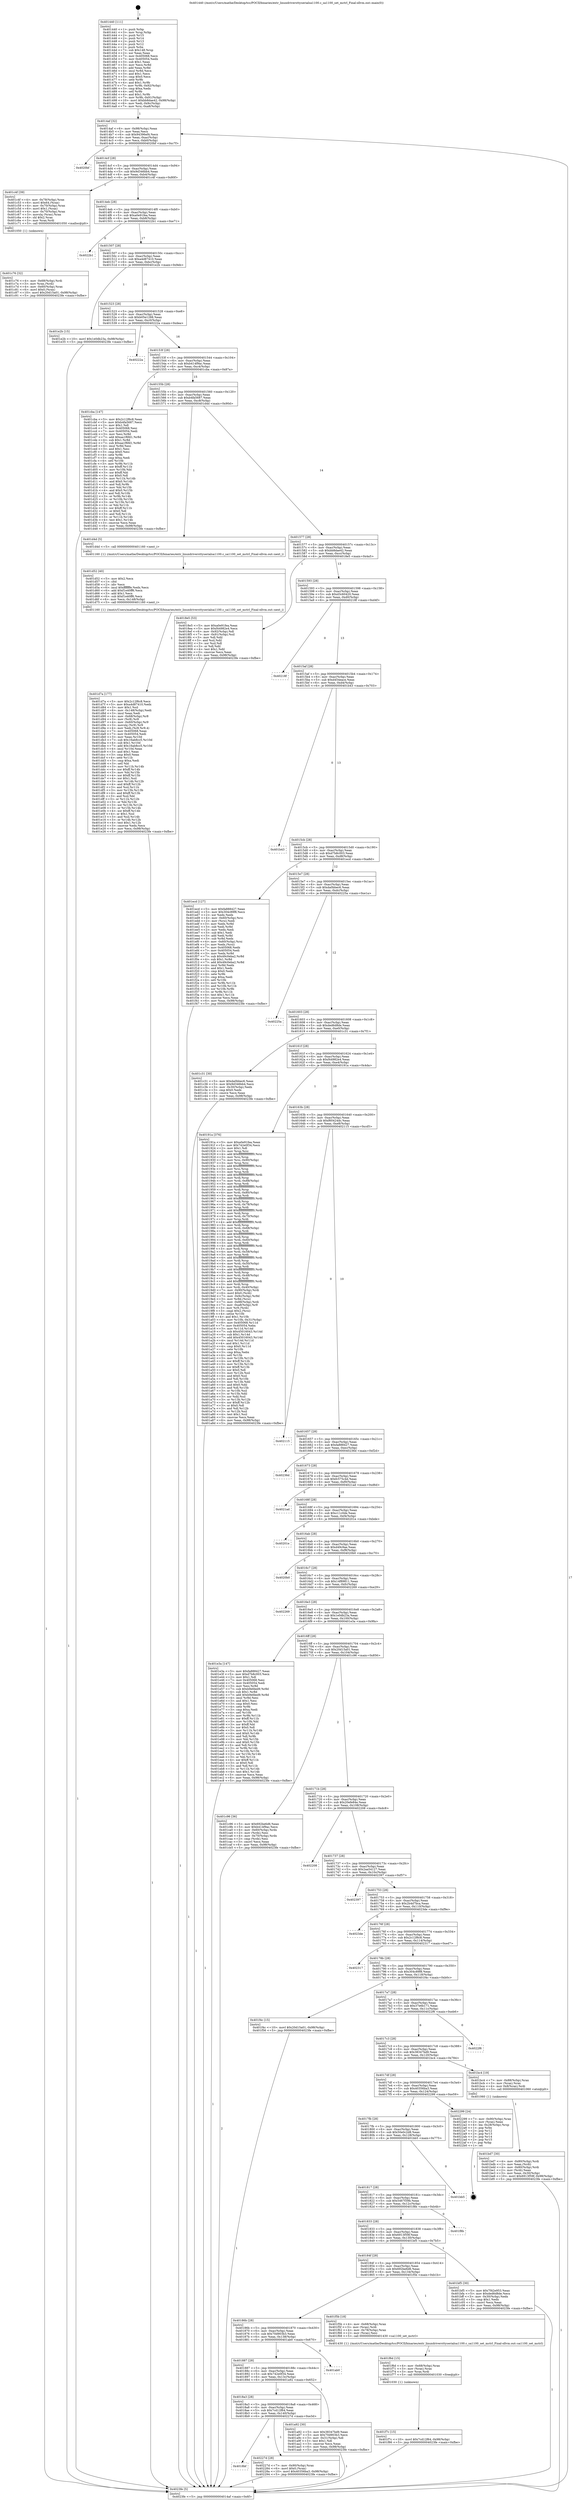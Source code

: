 digraph "0x401440" {
  label = "0x401440 (/mnt/c/Users/mathe/Desktop/tcc/POCII/binaries/extr_linuxdriversttyserialsa1100.c_sa1100_set_mctrl_Final-ollvm.out::main(0))"
  labelloc = "t"
  node[shape=record]

  Entry [label="",width=0.3,height=0.3,shape=circle,fillcolor=black,style=filled]
  "0x4014af" [label="{
     0x4014af [32]\l
     | [instrs]\l
     &nbsp;&nbsp;0x4014af \<+6\>: mov -0x98(%rbp),%eax\l
     &nbsp;&nbsp;0x4014b5 \<+2\>: mov %eax,%ecx\l
     &nbsp;&nbsp;0x4014b7 \<+6\>: sub $0x94396ef4,%ecx\l
     &nbsp;&nbsp;0x4014bd \<+6\>: mov %eax,-0xac(%rbp)\l
     &nbsp;&nbsp;0x4014c3 \<+6\>: mov %ecx,-0xb0(%rbp)\l
     &nbsp;&nbsp;0x4014c9 \<+6\>: je 00000000004020bf \<main+0xc7f\>\l
  }"]
  "0x4020bf" [label="{
     0x4020bf\l
  }", style=dashed]
  "0x4014cf" [label="{
     0x4014cf [28]\l
     | [instrs]\l
     &nbsp;&nbsp;0x4014cf \<+5\>: jmp 00000000004014d4 \<main+0x94\>\l
     &nbsp;&nbsp;0x4014d4 \<+6\>: mov -0xac(%rbp),%eax\l
     &nbsp;&nbsp;0x4014da \<+5\>: sub $0x9d346bb4,%eax\l
     &nbsp;&nbsp;0x4014df \<+6\>: mov %eax,-0xb4(%rbp)\l
     &nbsp;&nbsp;0x4014e5 \<+6\>: je 0000000000401c4f \<main+0x80f\>\l
  }"]
  Exit [label="",width=0.3,height=0.3,shape=circle,fillcolor=black,style=filled,peripheries=2]
  "0x401c4f" [label="{
     0x401c4f [39]\l
     | [instrs]\l
     &nbsp;&nbsp;0x401c4f \<+4\>: mov -0x78(%rbp),%rax\l
     &nbsp;&nbsp;0x401c53 \<+6\>: movl $0x64,(%rax)\l
     &nbsp;&nbsp;0x401c59 \<+4\>: mov -0x70(%rbp),%rax\l
     &nbsp;&nbsp;0x401c5d \<+6\>: movl $0x1,(%rax)\l
     &nbsp;&nbsp;0x401c63 \<+4\>: mov -0x70(%rbp),%rax\l
     &nbsp;&nbsp;0x401c67 \<+3\>: movslq (%rax),%rax\l
     &nbsp;&nbsp;0x401c6a \<+4\>: shl $0x2,%rax\l
     &nbsp;&nbsp;0x401c6e \<+3\>: mov %rax,%rdi\l
     &nbsp;&nbsp;0x401c71 \<+5\>: call 0000000000401050 \<malloc@plt\>\l
     | [calls]\l
     &nbsp;&nbsp;0x401050 \{1\} (unknown)\l
  }"]
  "0x4014eb" [label="{
     0x4014eb [28]\l
     | [instrs]\l
     &nbsp;&nbsp;0x4014eb \<+5\>: jmp 00000000004014f0 \<main+0xb0\>\l
     &nbsp;&nbsp;0x4014f0 \<+6\>: mov -0xac(%rbp),%eax\l
     &nbsp;&nbsp;0x4014f6 \<+5\>: sub $0xa0e91fea,%eax\l
     &nbsp;&nbsp;0x4014fb \<+6\>: mov %eax,-0xb8(%rbp)\l
     &nbsp;&nbsp;0x401501 \<+6\>: je 00000000004022b1 \<main+0xe71\>\l
  }"]
  "0x4018bf" [label="{
     0x4018bf\l
  }", style=dashed]
  "0x4022b1" [label="{
     0x4022b1\l
  }", style=dashed]
  "0x401507" [label="{
     0x401507 [28]\l
     | [instrs]\l
     &nbsp;&nbsp;0x401507 \<+5\>: jmp 000000000040150c \<main+0xcc\>\l
     &nbsp;&nbsp;0x40150c \<+6\>: mov -0xac(%rbp),%eax\l
     &nbsp;&nbsp;0x401512 \<+5\>: sub $0xa4d87410,%eax\l
     &nbsp;&nbsp;0x401517 \<+6\>: mov %eax,-0xbc(%rbp)\l
     &nbsp;&nbsp;0x40151d \<+6\>: je 0000000000401e2b \<main+0x9eb\>\l
  }"]
  "0x40227d" [label="{
     0x40227d [28]\l
     | [instrs]\l
     &nbsp;&nbsp;0x40227d \<+7\>: mov -0x90(%rbp),%rax\l
     &nbsp;&nbsp;0x402284 \<+6\>: movl $0x0,(%rax)\l
     &nbsp;&nbsp;0x40228a \<+10\>: movl $0x40356ba3,-0x98(%rbp)\l
     &nbsp;&nbsp;0x402294 \<+5\>: jmp 00000000004023fe \<main+0xfbe\>\l
  }"]
  "0x401e2b" [label="{
     0x401e2b [15]\l
     | [instrs]\l
     &nbsp;&nbsp;0x401e2b \<+10\>: movl $0x1e0db23a,-0x98(%rbp)\l
     &nbsp;&nbsp;0x401e35 \<+5\>: jmp 00000000004023fe \<main+0xfbe\>\l
  }"]
  "0x401523" [label="{
     0x401523 [28]\l
     | [instrs]\l
     &nbsp;&nbsp;0x401523 \<+5\>: jmp 0000000000401528 \<main+0xe8\>\l
     &nbsp;&nbsp;0x401528 \<+6\>: mov -0xac(%rbp),%eax\l
     &nbsp;&nbsp;0x40152e \<+5\>: sub $0xb05e1288,%eax\l
     &nbsp;&nbsp;0x401533 \<+6\>: mov %eax,-0xc0(%rbp)\l
     &nbsp;&nbsp;0x401539 \<+6\>: je 000000000040222a \<main+0xdea\>\l
  }"]
  "0x401f7c" [label="{
     0x401f7c [15]\l
     | [instrs]\l
     &nbsp;&nbsp;0x401f7c \<+10\>: movl $0x7cd12f64,-0x98(%rbp)\l
     &nbsp;&nbsp;0x401f86 \<+5\>: jmp 00000000004023fe \<main+0xfbe\>\l
  }"]
  "0x40222a" [label="{
     0x40222a\l
  }", style=dashed]
  "0x40153f" [label="{
     0x40153f [28]\l
     | [instrs]\l
     &nbsp;&nbsp;0x40153f \<+5\>: jmp 0000000000401544 \<main+0x104\>\l
     &nbsp;&nbsp;0x401544 \<+6\>: mov -0xac(%rbp),%eax\l
     &nbsp;&nbsp;0x40154a \<+5\>: sub $0xb414f9ac,%eax\l
     &nbsp;&nbsp;0x40154f \<+6\>: mov %eax,-0xc4(%rbp)\l
     &nbsp;&nbsp;0x401555 \<+6\>: je 0000000000401cba \<main+0x87a\>\l
  }"]
  "0x401f6d" [label="{
     0x401f6d [15]\l
     | [instrs]\l
     &nbsp;&nbsp;0x401f6d \<+4\>: mov -0x68(%rbp),%rax\l
     &nbsp;&nbsp;0x401f71 \<+3\>: mov (%rax),%rax\l
     &nbsp;&nbsp;0x401f74 \<+3\>: mov %rax,%rdi\l
     &nbsp;&nbsp;0x401f77 \<+5\>: call 0000000000401030 \<free@plt\>\l
     | [calls]\l
     &nbsp;&nbsp;0x401030 \{1\} (unknown)\l
  }"]
  "0x401cba" [label="{
     0x401cba [147]\l
     | [instrs]\l
     &nbsp;&nbsp;0x401cba \<+5\>: mov $0x2c12f6c8,%eax\l
     &nbsp;&nbsp;0x401cbf \<+5\>: mov $0xb4fa5687,%ecx\l
     &nbsp;&nbsp;0x401cc4 \<+2\>: mov $0x1,%dl\l
     &nbsp;&nbsp;0x401cc6 \<+7\>: mov 0x405068,%esi\l
     &nbsp;&nbsp;0x401ccd \<+7\>: mov 0x405054,%edi\l
     &nbsp;&nbsp;0x401cd4 \<+3\>: mov %esi,%r8d\l
     &nbsp;&nbsp;0x401cd7 \<+7\>: add $0xaa1f6fd1,%r8d\l
     &nbsp;&nbsp;0x401cde \<+4\>: sub $0x1,%r8d\l
     &nbsp;&nbsp;0x401ce2 \<+7\>: sub $0xaa1f6fd1,%r8d\l
     &nbsp;&nbsp;0x401ce9 \<+4\>: imul %r8d,%esi\l
     &nbsp;&nbsp;0x401ced \<+3\>: and $0x1,%esi\l
     &nbsp;&nbsp;0x401cf0 \<+3\>: cmp $0x0,%esi\l
     &nbsp;&nbsp;0x401cf3 \<+4\>: sete %r9b\l
     &nbsp;&nbsp;0x401cf7 \<+3\>: cmp $0xa,%edi\l
     &nbsp;&nbsp;0x401cfa \<+4\>: setl %r10b\l
     &nbsp;&nbsp;0x401cfe \<+3\>: mov %r9b,%r11b\l
     &nbsp;&nbsp;0x401d01 \<+4\>: xor $0xff,%r11b\l
     &nbsp;&nbsp;0x401d05 \<+3\>: mov %r10b,%bl\l
     &nbsp;&nbsp;0x401d08 \<+3\>: xor $0xff,%bl\l
     &nbsp;&nbsp;0x401d0b \<+3\>: xor $0x0,%dl\l
     &nbsp;&nbsp;0x401d0e \<+3\>: mov %r11b,%r14b\l
     &nbsp;&nbsp;0x401d11 \<+4\>: and $0x0,%r14b\l
     &nbsp;&nbsp;0x401d15 \<+3\>: and %dl,%r9b\l
     &nbsp;&nbsp;0x401d18 \<+3\>: mov %bl,%r15b\l
     &nbsp;&nbsp;0x401d1b \<+4\>: and $0x0,%r15b\l
     &nbsp;&nbsp;0x401d1f \<+3\>: and %dl,%r10b\l
     &nbsp;&nbsp;0x401d22 \<+3\>: or %r9b,%r14b\l
     &nbsp;&nbsp;0x401d25 \<+3\>: or %r10b,%r15b\l
     &nbsp;&nbsp;0x401d28 \<+3\>: xor %r15b,%r14b\l
     &nbsp;&nbsp;0x401d2b \<+3\>: or %bl,%r11b\l
     &nbsp;&nbsp;0x401d2e \<+4\>: xor $0xff,%r11b\l
     &nbsp;&nbsp;0x401d32 \<+3\>: or $0x0,%dl\l
     &nbsp;&nbsp;0x401d35 \<+3\>: and %dl,%r11b\l
     &nbsp;&nbsp;0x401d38 \<+3\>: or %r11b,%r14b\l
     &nbsp;&nbsp;0x401d3b \<+4\>: test $0x1,%r14b\l
     &nbsp;&nbsp;0x401d3f \<+3\>: cmovne %ecx,%eax\l
     &nbsp;&nbsp;0x401d42 \<+6\>: mov %eax,-0x98(%rbp)\l
     &nbsp;&nbsp;0x401d48 \<+5\>: jmp 00000000004023fe \<main+0xfbe\>\l
  }"]
  "0x40155b" [label="{
     0x40155b [28]\l
     | [instrs]\l
     &nbsp;&nbsp;0x40155b \<+5\>: jmp 0000000000401560 \<main+0x120\>\l
     &nbsp;&nbsp;0x401560 \<+6\>: mov -0xac(%rbp),%eax\l
     &nbsp;&nbsp;0x401566 \<+5\>: sub $0xb4fa5687,%eax\l
     &nbsp;&nbsp;0x40156b \<+6\>: mov %eax,-0xc8(%rbp)\l
     &nbsp;&nbsp;0x401571 \<+6\>: je 0000000000401d4d \<main+0x90d\>\l
  }"]
  "0x401d7a" [label="{
     0x401d7a [177]\l
     | [instrs]\l
     &nbsp;&nbsp;0x401d7a \<+5\>: mov $0x2c12f6c8,%ecx\l
     &nbsp;&nbsp;0x401d7f \<+5\>: mov $0xa4d87410,%edx\l
     &nbsp;&nbsp;0x401d84 \<+3\>: mov $0x1,%sil\l
     &nbsp;&nbsp;0x401d87 \<+6\>: mov -0x148(%rbp),%edi\l
     &nbsp;&nbsp;0x401d8d \<+3\>: imul %eax,%edi\l
     &nbsp;&nbsp;0x401d90 \<+4\>: mov -0x68(%rbp),%r8\l
     &nbsp;&nbsp;0x401d94 \<+3\>: mov (%r8),%r8\l
     &nbsp;&nbsp;0x401d97 \<+4\>: mov -0x60(%rbp),%r9\l
     &nbsp;&nbsp;0x401d9b \<+3\>: movslq (%r9),%r9\l
     &nbsp;&nbsp;0x401d9e \<+4\>: mov %edi,(%r8,%r9,4)\l
     &nbsp;&nbsp;0x401da2 \<+7\>: mov 0x405068,%eax\l
     &nbsp;&nbsp;0x401da9 \<+7\>: mov 0x405054,%edi\l
     &nbsp;&nbsp;0x401db0 \<+3\>: mov %eax,%r10d\l
     &nbsp;&nbsp;0x401db3 \<+7\>: sub $0x16ab8cc5,%r10d\l
     &nbsp;&nbsp;0x401dba \<+4\>: sub $0x1,%r10d\l
     &nbsp;&nbsp;0x401dbe \<+7\>: add $0x16ab8cc5,%r10d\l
     &nbsp;&nbsp;0x401dc5 \<+4\>: imul %r10d,%eax\l
     &nbsp;&nbsp;0x401dc9 \<+3\>: and $0x1,%eax\l
     &nbsp;&nbsp;0x401dcc \<+3\>: cmp $0x0,%eax\l
     &nbsp;&nbsp;0x401dcf \<+4\>: sete %r11b\l
     &nbsp;&nbsp;0x401dd3 \<+3\>: cmp $0xa,%edi\l
     &nbsp;&nbsp;0x401dd6 \<+3\>: setl %bl\l
     &nbsp;&nbsp;0x401dd9 \<+3\>: mov %r11b,%r14b\l
     &nbsp;&nbsp;0x401ddc \<+4\>: xor $0xff,%r14b\l
     &nbsp;&nbsp;0x401de0 \<+3\>: mov %bl,%r15b\l
     &nbsp;&nbsp;0x401de3 \<+4\>: xor $0xff,%r15b\l
     &nbsp;&nbsp;0x401de7 \<+4\>: xor $0x1,%sil\l
     &nbsp;&nbsp;0x401deb \<+3\>: mov %r14b,%r12b\l
     &nbsp;&nbsp;0x401dee \<+4\>: and $0xff,%r12b\l
     &nbsp;&nbsp;0x401df2 \<+3\>: and %sil,%r11b\l
     &nbsp;&nbsp;0x401df5 \<+3\>: mov %r15b,%r13b\l
     &nbsp;&nbsp;0x401df8 \<+4\>: and $0xff,%r13b\l
     &nbsp;&nbsp;0x401dfc \<+3\>: and %sil,%bl\l
     &nbsp;&nbsp;0x401dff \<+3\>: or %r11b,%r12b\l
     &nbsp;&nbsp;0x401e02 \<+3\>: or %bl,%r13b\l
     &nbsp;&nbsp;0x401e05 \<+3\>: xor %r13b,%r12b\l
     &nbsp;&nbsp;0x401e08 \<+3\>: or %r15b,%r14b\l
     &nbsp;&nbsp;0x401e0b \<+4\>: xor $0xff,%r14b\l
     &nbsp;&nbsp;0x401e0f \<+4\>: or $0x1,%sil\l
     &nbsp;&nbsp;0x401e13 \<+3\>: and %sil,%r14b\l
     &nbsp;&nbsp;0x401e16 \<+3\>: or %r14b,%r12b\l
     &nbsp;&nbsp;0x401e19 \<+4\>: test $0x1,%r12b\l
     &nbsp;&nbsp;0x401e1d \<+3\>: cmovne %edx,%ecx\l
     &nbsp;&nbsp;0x401e20 \<+6\>: mov %ecx,-0x98(%rbp)\l
     &nbsp;&nbsp;0x401e26 \<+5\>: jmp 00000000004023fe \<main+0xfbe\>\l
  }"]
  "0x401d4d" [label="{
     0x401d4d [5]\l
     | [instrs]\l
     &nbsp;&nbsp;0x401d4d \<+5\>: call 0000000000401160 \<next_i\>\l
     | [calls]\l
     &nbsp;&nbsp;0x401160 \{1\} (/mnt/c/Users/mathe/Desktop/tcc/POCII/binaries/extr_linuxdriversttyserialsa1100.c_sa1100_set_mctrl_Final-ollvm.out::next_i)\l
  }"]
  "0x401577" [label="{
     0x401577 [28]\l
     | [instrs]\l
     &nbsp;&nbsp;0x401577 \<+5\>: jmp 000000000040157c \<main+0x13c\>\l
     &nbsp;&nbsp;0x40157c \<+6\>: mov -0xac(%rbp),%eax\l
     &nbsp;&nbsp;0x401582 \<+5\>: sub $0xbb8dae42,%eax\l
     &nbsp;&nbsp;0x401587 \<+6\>: mov %eax,-0xcc(%rbp)\l
     &nbsp;&nbsp;0x40158d \<+6\>: je 00000000004018e5 \<main+0x4a5\>\l
  }"]
  "0x401d52" [label="{
     0x401d52 [40]\l
     | [instrs]\l
     &nbsp;&nbsp;0x401d52 \<+5\>: mov $0x2,%ecx\l
     &nbsp;&nbsp;0x401d57 \<+1\>: cltd\l
     &nbsp;&nbsp;0x401d58 \<+2\>: idiv %ecx\l
     &nbsp;&nbsp;0x401d5a \<+6\>: imul $0xfffffffe,%edx,%ecx\l
     &nbsp;&nbsp;0x401d60 \<+6\>: add $0xf1e40ff6,%ecx\l
     &nbsp;&nbsp;0x401d66 \<+3\>: add $0x1,%ecx\l
     &nbsp;&nbsp;0x401d69 \<+6\>: sub $0xf1e40ff6,%ecx\l
     &nbsp;&nbsp;0x401d6f \<+6\>: mov %ecx,-0x148(%rbp)\l
     &nbsp;&nbsp;0x401d75 \<+5\>: call 0000000000401160 \<next_i\>\l
     | [calls]\l
     &nbsp;&nbsp;0x401160 \{1\} (/mnt/c/Users/mathe/Desktop/tcc/POCII/binaries/extr_linuxdriversttyserialsa1100.c_sa1100_set_mctrl_Final-ollvm.out::next_i)\l
  }"]
  "0x4018e5" [label="{
     0x4018e5 [53]\l
     | [instrs]\l
     &nbsp;&nbsp;0x4018e5 \<+5\>: mov $0xa0e91fea,%eax\l
     &nbsp;&nbsp;0x4018ea \<+5\>: mov $0xf44982e4,%ecx\l
     &nbsp;&nbsp;0x4018ef \<+6\>: mov -0x92(%rbp),%dl\l
     &nbsp;&nbsp;0x4018f5 \<+7\>: mov -0x91(%rbp),%sil\l
     &nbsp;&nbsp;0x4018fc \<+3\>: mov %dl,%dil\l
     &nbsp;&nbsp;0x4018ff \<+3\>: and %sil,%dil\l
     &nbsp;&nbsp;0x401902 \<+3\>: xor %sil,%dl\l
     &nbsp;&nbsp;0x401905 \<+3\>: or %dl,%dil\l
     &nbsp;&nbsp;0x401908 \<+4\>: test $0x1,%dil\l
     &nbsp;&nbsp;0x40190c \<+3\>: cmovne %ecx,%eax\l
     &nbsp;&nbsp;0x40190f \<+6\>: mov %eax,-0x98(%rbp)\l
     &nbsp;&nbsp;0x401915 \<+5\>: jmp 00000000004023fe \<main+0xfbe\>\l
  }"]
  "0x401593" [label="{
     0x401593 [28]\l
     | [instrs]\l
     &nbsp;&nbsp;0x401593 \<+5\>: jmp 0000000000401598 \<main+0x158\>\l
     &nbsp;&nbsp;0x401598 \<+6\>: mov -0xac(%rbp),%eax\l
     &nbsp;&nbsp;0x40159e \<+5\>: sub $0xd3c60420,%eax\l
     &nbsp;&nbsp;0x4015a3 \<+6\>: mov %eax,-0xd0(%rbp)\l
     &nbsp;&nbsp;0x4015a9 \<+6\>: je 000000000040218f \<main+0xd4f\>\l
  }"]
  "0x4023fe" [label="{
     0x4023fe [5]\l
     | [instrs]\l
     &nbsp;&nbsp;0x4023fe \<+5\>: jmp 00000000004014af \<main+0x6f\>\l
  }"]
  "0x401440" [label="{
     0x401440 [111]\l
     | [instrs]\l
     &nbsp;&nbsp;0x401440 \<+1\>: push %rbp\l
     &nbsp;&nbsp;0x401441 \<+3\>: mov %rsp,%rbp\l
     &nbsp;&nbsp;0x401444 \<+2\>: push %r15\l
     &nbsp;&nbsp;0x401446 \<+2\>: push %r14\l
     &nbsp;&nbsp;0x401448 \<+2\>: push %r13\l
     &nbsp;&nbsp;0x40144a \<+2\>: push %r12\l
     &nbsp;&nbsp;0x40144c \<+1\>: push %rbx\l
     &nbsp;&nbsp;0x40144d \<+7\>: sub $0x148,%rsp\l
     &nbsp;&nbsp;0x401454 \<+2\>: xor %eax,%eax\l
     &nbsp;&nbsp;0x401456 \<+7\>: mov 0x405068,%ecx\l
     &nbsp;&nbsp;0x40145d \<+7\>: mov 0x405054,%edx\l
     &nbsp;&nbsp;0x401464 \<+3\>: sub $0x1,%eax\l
     &nbsp;&nbsp;0x401467 \<+3\>: mov %ecx,%r8d\l
     &nbsp;&nbsp;0x40146a \<+3\>: add %eax,%r8d\l
     &nbsp;&nbsp;0x40146d \<+4\>: imul %r8d,%ecx\l
     &nbsp;&nbsp;0x401471 \<+3\>: and $0x1,%ecx\l
     &nbsp;&nbsp;0x401474 \<+3\>: cmp $0x0,%ecx\l
     &nbsp;&nbsp;0x401477 \<+4\>: sete %r9b\l
     &nbsp;&nbsp;0x40147b \<+4\>: and $0x1,%r9b\l
     &nbsp;&nbsp;0x40147f \<+7\>: mov %r9b,-0x92(%rbp)\l
     &nbsp;&nbsp;0x401486 \<+3\>: cmp $0xa,%edx\l
     &nbsp;&nbsp;0x401489 \<+4\>: setl %r9b\l
     &nbsp;&nbsp;0x40148d \<+4\>: and $0x1,%r9b\l
     &nbsp;&nbsp;0x401491 \<+7\>: mov %r9b,-0x91(%rbp)\l
     &nbsp;&nbsp;0x401498 \<+10\>: movl $0xbb8dae42,-0x98(%rbp)\l
     &nbsp;&nbsp;0x4014a2 \<+6\>: mov %edi,-0x9c(%rbp)\l
     &nbsp;&nbsp;0x4014a8 \<+7\>: mov %rsi,-0xa8(%rbp)\l
  }"]
  "0x401c76" [label="{
     0x401c76 [32]\l
     | [instrs]\l
     &nbsp;&nbsp;0x401c76 \<+4\>: mov -0x68(%rbp),%rdi\l
     &nbsp;&nbsp;0x401c7a \<+3\>: mov %rax,(%rdi)\l
     &nbsp;&nbsp;0x401c7d \<+4\>: mov -0x60(%rbp),%rax\l
     &nbsp;&nbsp;0x401c81 \<+6\>: movl $0x0,(%rax)\l
     &nbsp;&nbsp;0x401c87 \<+10\>: movl $0x20d15a01,-0x98(%rbp)\l
     &nbsp;&nbsp;0x401c91 \<+5\>: jmp 00000000004023fe \<main+0xfbe\>\l
  }"]
  "0x40218f" [label="{
     0x40218f\l
  }", style=dashed]
  "0x4015af" [label="{
     0x4015af [28]\l
     | [instrs]\l
     &nbsp;&nbsp;0x4015af \<+5\>: jmp 00000000004015b4 \<main+0x174\>\l
     &nbsp;&nbsp;0x4015b4 \<+6\>: mov -0xac(%rbp),%eax\l
     &nbsp;&nbsp;0x4015ba \<+5\>: sub $0xd454eace,%eax\l
     &nbsp;&nbsp;0x4015bf \<+6\>: mov %eax,-0xd4(%rbp)\l
     &nbsp;&nbsp;0x4015c5 \<+6\>: je 0000000000401b43 \<main+0x703\>\l
  }"]
  "0x401bd7" [label="{
     0x401bd7 [30]\l
     | [instrs]\l
     &nbsp;&nbsp;0x401bd7 \<+4\>: mov -0x80(%rbp),%rdi\l
     &nbsp;&nbsp;0x401bdb \<+2\>: mov %eax,(%rdi)\l
     &nbsp;&nbsp;0x401bdd \<+4\>: mov -0x80(%rbp),%rdi\l
     &nbsp;&nbsp;0x401be1 \<+2\>: mov (%rdi),%eax\l
     &nbsp;&nbsp;0x401be3 \<+3\>: mov %eax,-0x30(%rbp)\l
     &nbsp;&nbsp;0x401be6 \<+10\>: movl $0x6913f59f,-0x98(%rbp)\l
     &nbsp;&nbsp;0x401bf0 \<+5\>: jmp 00000000004023fe \<main+0xfbe\>\l
  }"]
  "0x401b43" [label="{
     0x401b43\l
  }", style=dashed]
  "0x4015cb" [label="{
     0x4015cb [28]\l
     | [instrs]\l
     &nbsp;&nbsp;0x4015cb \<+5\>: jmp 00000000004015d0 \<main+0x190\>\l
     &nbsp;&nbsp;0x4015d0 \<+6\>: mov -0xac(%rbp),%eax\l
     &nbsp;&nbsp;0x4015d6 \<+5\>: sub $0xd7b8c003,%eax\l
     &nbsp;&nbsp;0x4015db \<+6\>: mov %eax,-0xd8(%rbp)\l
     &nbsp;&nbsp;0x4015e1 \<+6\>: je 0000000000401ecd \<main+0xa8d\>\l
  }"]
  "0x4018a3" [label="{
     0x4018a3 [28]\l
     | [instrs]\l
     &nbsp;&nbsp;0x4018a3 \<+5\>: jmp 00000000004018a8 \<main+0x468\>\l
     &nbsp;&nbsp;0x4018a8 \<+6\>: mov -0xac(%rbp),%eax\l
     &nbsp;&nbsp;0x4018ae \<+5\>: sub $0x7cd12f64,%eax\l
     &nbsp;&nbsp;0x4018b3 \<+6\>: mov %eax,-0x140(%rbp)\l
     &nbsp;&nbsp;0x4018b9 \<+6\>: je 000000000040227d \<main+0xe3d\>\l
  }"]
  "0x401ecd" [label="{
     0x401ecd [127]\l
     | [instrs]\l
     &nbsp;&nbsp;0x401ecd \<+5\>: mov $0xfa888427,%eax\l
     &nbsp;&nbsp;0x401ed2 \<+5\>: mov $0x304c89f8,%ecx\l
     &nbsp;&nbsp;0x401ed7 \<+2\>: xor %edx,%edx\l
     &nbsp;&nbsp;0x401ed9 \<+4\>: mov -0x60(%rbp),%rsi\l
     &nbsp;&nbsp;0x401edd \<+2\>: mov (%rsi),%edi\l
     &nbsp;&nbsp;0x401edf \<+3\>: mov %edx,%r8d\l
     &nbsp;&nbsp;0x401ee2 \<+3\>: sub %edi,%r8d\l
     &nbsp;&nbsp;0x401ee5 \<+2\>: mov %edx,%edi\l
     &nbsp;&nbsp;0x401ee7 \<+3\>: sub $0x1,%edi\l
     &nbsp;&nbsp;0x401eea \<+3\>: add %edi,%r8d\l
     &nbsp;&nbsp;0x401eed \<+3\>: sub %r8d,%edx\l
     &nbsp;&nbsp;0x401ef0 \<+4\>: mov -0x60(%rbp),%rsi\l
     &nbsp;&nbsp;0x401ef4 \<+2\>: mov %edx,(%rsi)\l
     &nbsp;&nbsp;0x401ef6 \<+7\>: mov 0x405068,%edx\l
     &nbsp;&nbsp;0x401efd \<+7\>: mov 0x405054,%edi\l
     &nbsp;&nbsp;0x401f04 \<+3\>: mov %edx,%r8d\l
     &nbsp;&nbsp;0x401f07 \<+7\>: sub $0x49c0eba2,%r8d\l
     &nbsp;&nbsp;0x401f0e \<+4\>: sub $0x1,%r8d\l
     &nbsp;&nbsp;0x401f12 \<+7\>: add $0x49c0eba2,%r8d\l
     &nbsp;&nbsp;0x401f19 \<+4\>: imul %r8d,%edx\l
     &nbsp;&nbsp;0x401f1d \<+3\>: and $0x1,%edx\l
     &nbsp;&nbsp;0x401f20 \<+3\>: cmp $0x0,%edx\l
     &nbsp;&nbsp;0x401f23 \<+4\>: sete %r9b\l
     &nbsp;&nbsp;0x401f27 \<+3\>: cmp $0xa,%edi\l
     &nbsp;&nbsp;0x401f2a \<+4\>: setl %r10b\l
     &nbsp;&nbsp;0x401f2e \<+3\>: mov %r9b,%r11b\l
     &nbsp;&nbsp;0x401f31 \<+3\>: and %r10b,%r11b\l
     &nbsp;&nbsp;0x401f34 \<+3\>: xor %r10b,%r9b\l
     &nbsp;&nbsp;0x401f37 \<+3\>: or %r9b,%r11b\l
     &nbsp;&nbsp;0x401f3a \<+4\>: test $0x1,%r11b\l
     &nbsp;&nbsp;0x401f3e \<+3\>: cmovne %ecx,%eax\l
     &nbsp;&nbsp;0x401f41 \<+6\>: mov %eax,-0x98(%rbp)\l
     &nbsp;&nbsp;0x401f47 \<+5\>: jmp 00000000004023fe \<main+0xfbe\>\l
  }"]
  "0x4015e7" [label="{
     0x4015e7 [28]\l
     | [instrs]\l
     &nbsp;&nbsp;0x4015e7 \<+5\>: jmp 00000000004015ec \<main+0x1ac\>\l
     &nbsp;&nbsp;0x4015ec \<+6\>: mov -0xac(%rbp),%eax\l
     &nbsp;&nbsp;0x4015f2 \<+5\>: sub $0xda0bbec6,%eax\l
     &nbsp;&nbsp;0x4015f7 \<+6\>: mov %eax,-0xdc(%rbp)\l
     &nbsp;&nbsp;0x4015fd \<+6\>: je 000000000040225a \<main+0xe1a\>\l
  }"]
  "0x401a92" [label="{
     0x401a92 [30]\l
     | [instrs]\l
     &nbsp;&nbsp;0x401a92 \<+5\>: mov $0x38347bd9,%eax\l
     &nbsp;&nbsp;0x401a97 \<+5\>: mov $0x70d903b3,%ecx\l
     &nbsp;&nbsp;0x401a9c \<+3\>: mov -0x31(%rbp),%dl\l
     &nbsp;&nbsp;0x401a9f \<+3\>: test $0x1,%dl\l
     &nbsp;&nbsp;0x401aa2 \<+3\>: cmovne %ecx,%eax\l
     &nbsp;&nbsp;0x401aa5 \<+6\>: mov %eax,-0x98(%rbp)\l
     &nbsp;&nbsp;0x401aab \<+5\>: jmp 00000000004023fe \<main+0xfbe\>\l
  }"]
  "0x40225a" [label="{
     0x40225a\l
  }", style=dashed]
  "0x401603" [label="{
     0x401603 [28]\l
     | [instrs]\l
     &nbsp;&nbsp;0x401603 \<+5\>: jmp 0000000000401608 \<main+0x1c8\>\l
     &nbsp;&nbsp;0x401608 \<+6\>: mov -0xac(%rbp),%eax\l
     &nbsp;&nbsp;0x40160e \<+5\>: sub $0xded6d8de,%eax\l
     &nbsp;&nbsp;0x401613 \<+6\>: mov %eax,-0xe0(%rbp)\l
     &nbsp;&nbsp;0x401619 \<+6\>: je 0000000000401c31 \<main+0x7f1\>\l
  }"]
  "0x401887" [label="{
     0x401887 [28]\l
     | [instrs]\l
     &nbsp;&nbsp;0x401887 \<+5\>: jmp 000000000040188c \<main+0x44c\>\l
     &nbsp;&nbsp;0x40188c \<+6\>: mov -0xac(%rbp),%eax\l
     &nbsp;&nbsp;0x401892 \<+5\>: sub $0x742e0f34,%eax\l
     &nbsp;&nbsp;0x401897 \<+6\>: mov %eax,-0x13c(%rbp)\l
     &nbsp;&nbsp;0x40189d \<+6\>: je 0000000000401a92 \<main+0x652\>\l
  }"]
  "0x401c31" [label="{
     0x401c31 [30]\l
     | [instrs]\l
     &nbsp;&nbsp;0x401c31 \<+5\>: mov $0xda0bbec6,%eax\l
     &nbsp;&nbsp;0x401c36 \<+5\>: mov $0x9d346bb4,%ecx\l
     &nbsp;&nbsp;0x401c3b \<+3\>: mov -0x30(%rbp),%edx\l
     &nbsp;&nbsp;0x401c3e \<+3\>: cmp $0x0,%edx\l
     &nbsp;&nbsp;0x401c41 \<+3\>: cmove %ecx,%eax\l
     &nbsp;&nbsp;0x401c44 \<+6\>: mov %eax,-0x98(%rbp)\l
     &nbsp;&nbsp;0x401c4a \<+5\>: jmp 00000000004023fe \<main+0xfbe\>\l
  }"]
  "0x40161f" [label="{
     0x40161f [28]\l
     | [instrs]\l
     &nbsp;&nbsp;0x40161f \<+5\>: jmp 0000000000401624 \<main+0x1e4\>\l
     &nbsp;&nbsp;0x401624 \<+6\>: mov -0xac(%rbp),%eax\l
     &nbsp;&nbsp;0x40162a \<+5\>: sub $0xf44982e4,%eax\l
     &nbsp;&nbsp;0x40162f \<+6\>: mov %eax,-0xe4(%rbp)\l
     &nbsp;&nbsp;0x401635 \<+6\>: je 000000000040191a \<main+0x4da\>\l
  }"]
  "0x401ab0" [label="{
     0x401ab0\l
  }", style=dashed]
  "0x40191a" [label="{
     0x40191a [376]\l
     | [instrs]\l
     &nbsp;&nbsp;0x40191a \<+5\>: mov $0xa0e91fea,%eax\l
     &nbsp;&nbsp;0x40191f \<+5\>: mov $0x742e0f34,%ecx\l
     &nbsp;&nbsp;0x401924 \<+2\>: mov $0x1,%dl\l
     &nbsp;&nbsp;0x401926 \<+3\>: mov %rsp,%rsi\l
     &nbsp;&nbsp;0x401929 \<+4\>: add $0xfffffffffffffff0,%rsi\l
     &nbsp;&nbsp;0x40192d \<+3\>: mov %rsi,%rsp\l
     &nbsp;&nbsp;0x401930 \<+7\>: mov %rsi,-0x90(%rbp)\l
     &nbsp;&nbsp;0x401937 \<+3\>: mov %rsp,%rsi\l
     &nbsp;&nbsp;0x40193a \<+4\>: add $0xfffffffffffffff0,%rsi\l
     &nbsp;&nbsp;0x40193e \<+3\>: mov %rsi,%rsp\l
     &nbsp;&nbsp;0x401941 \<+3\>: mov %rsp,%rdi\l
     &nbsp;&nbsp;0x401944 \<+4\>: add $0xfffffffffffffff0,%rdi\l
     &nbsp;&nbsp;0x401948 \<+3\>: mov %rdi,%rsp\l
     &nbsp;&nbsp;0x40194b \<+7\>: mov %rdi,-0x88(%rbp)\l
     &nbsp;&nbsp;0x401952 \<+3\>: mov %rsp,%rdi\l
     &nbsp;&nbsp;0x401955 \<+4\>: add $0xfffffffffffffff0,%rdi\l
     &nbsp;&nbsp;0x401959 \<+3\>: mov %rdi,%rsp\l
     &nbsp;&nbsp;0x40195c \<+4\>: mov %rdi,-0x80(%rbp)\l
     &nbsp;&nbsp;0x401960 \<+3\>: mov %rsp,%rdi\l
     &nbsp;&nbsp;0x401963 \<+4\>: add $0xfffffffffffffff0,%rdi\l
     &nbsp;&nbsp;0x401967 \<+3\>: mov %rdi,%rsp\l
     &nbsp;&nbsp;0x40196a \<+4\>: mov %rdi,-0x78(%rbp)\l
     &nbsp;&nbsp;0x40196e \<+3\>: mov %rsp,%rdi\l
     &nbsp;&nbsp;0x401971 \<+4\>: add $0xfffffffffffffff0,%rdi\l
     &nbsp;&nbsp;0x401975 \<+3\>: mov %rdi,%rsp\l
     &nbsp;&nbsp;0x401978 \<+4\>: mov %rdi,-0x70(%rbp)\l
     &nbsp;&nbsp;0x40197c \<+3\>: mov %rsp,%rdi\l
     &nbsp;&nbsp;0x40197f \<+4\>: add $0xfffffffffffffff0,%rdi\l
     &nbsp;&nbsp;0x401983 \<+3\>: mov %rdi,%rsp\l
     &nbsp;&nbsp;0x401986 \<+4\>: mov %rdi,-0x68(%rbp)\l
     &nbsp;&nbsp;0x40198a \<+3\>: mov %rsp,%rdi\l
     &nbsp;&nbsp;0x40198d \<+4\>: add $0xfffffffffffffff0,%rdi\l
     &nbsp;&nbsp;0x401991 \<+3\>: mov %rdi,%rsp\l
     &nbsp;&nbsp;0x401994 \<+4\>: mov %rdi,-0x60(%rbp)\l
     &nbsp;&nbsp;0x401998 \<+3\>: mov %rsp,%rdi\l
     &nbsp;&nbsp;0x40199b \<+4\>: add $0xfffffffffffffff0,%rdi\l
     &nbsp;&nbsp;0x40199f \<+3\>: mov %rdi,%rsp\l
     &nbsp;&nbsp;0x4019a2 \<+4\>: mov %rdi,-0x58(%rbp)\l
     &nbsp;&nbsp;0x4019a6 \<+3\>: mov %rsp,%rdi\l
     &nbsp;&nbsp;0x4019a9 \<+4\>: add $0xfffffffffffffff0,%rdi\l
     &nbsp;&nbsp;0x4019ad \<+3\>: mov %rdi,%rsp\l
     &nbsp;&nbsp;0x4019b0 \<+4\>: mov %rdi,-0x50(%rbp)\l
     &nbsp;&nbsp;0x4019b4 \<+3\>: mov %rsp,%rdi\l
     &nbsp;&nbsp;0x4019b7 \<+4\>: add $0xfffffffffffffff0,%rdi\l
     &nbsp;&nbsp;0x4019bb \<+3\>: mov %rdi,%rsp\l
     &nbsp;&nbsp;0x4019be \<+4\>: mov %rdi,-0x48(%rbp)\l
     &nbsp;&nbsp;0x4019c2 \<+3\>: mov %rsp,%rdi\l
     &nbsp;&nbsp;0x4019c5 \<+4\>: add $0xfffffffffffffff0,%rdi\l
     &nbsp;&nbsp;0x4019c9 \<+3\>: mov %rdi,%rsp\l
     &nbsp;&nbsp;0x4019cc \<+4\>: mov %rdi,-0x40(%rbp)\l
     &nbsp;&nbsp;0x4019d0 \<+7\>: mov -0x90(%rbp),%rdi\l
     &nbsp;&nbsp;0x4019d7 \<+6\>: movl $0x0,(%rdi)\l
     &nbsp;&nbsp;0x4019dd \<+7\>: mov -0x9c(%rbp),%r8d\l
     &nbsp;&nbsp;0x4019e4 \<+3\>: mov %r8d,(%rsi)\l
     &nbsp;&nbsp;0x4019e7 \<+7\>: mov -0x88(%rbp),%rdi\l
     &nbsp;&nbsp;0x4019ee \<+7\>: mov -0xa8(%rbp),%r9\l
     &nbsp;&nbsp;0x4019f5 \<+3\>: mov %r9,(%rdi)\l
     &nbsp;&nbsp;0x4019f8 \<+3\>: cmpl $0x2,(%rsi)\l
     &nbsp;&nbsp;0x4019fb \<+4\>: setne %r10b\l
     &nbsp;&nbsp;0x4019ff \<+4\>: and $0x1,%r10b\l
     &nbsp;&nbsp;0x401a03 \<+4\>: mov %r10b,-0x31(%rbp)\l
     &nbsp;&nbsp;0x401a07 \<+8\>: mov 0x405068,%r11d\l
     &nbsp;&nbsp;0x401a0f \<+7\>: mov 0x405054,%ebx\l
     &nbsp;&nbsp;0x401a16 \<+3\>: mov %r11d,%r14d\l
     &nbsp;&nbsp;0x401a19 \<+7\>: sub $0x45016043,%r14d\l
     &nbsp;&nbsp;0x401a20 \<+4\>: sub $0x1,%r14d\l
     &nbsp;&nbsp;0x401a24 \<+7\>: add $0x45016043,%r14d\l
     &nbsp;&nbsp;0x401a2b \<+4\>: imul %r14d,%r11d\l
     &nbsp;&nbsp;0x401a2f \<+4\>: and $0x1,%r11d\l
     &nbsp;&nbsp;0x401a33 \<+4\>: cmp $0x0,%r11d\l
     &nbsp;&nbsp;0x401a37 \<+4\>: sete %r10b\l
     &nbsp;&nbsp;0x401a3b \<+3\>: cmp $0xa,%ebx\l
     &nbsp;&nbsp;0x401a3e \<+4\>: setl %r15b\l
     &nbsp;&nbsp;0x401a42 \<+3\>: mov %r10b,%r12b\l
     &nbsp;&nbsp;0x401a45 \<+4\>: xor $0xff,%r12b\l
     &nbsp;&nbsp;0x401a49 \<+3\>: mov %r15b,%r13b\l
     &nbsp;&nbsp;0x401a4c \<+4\>: xor $0xff,%r13b\l
     &nbsp;&nbsp;0x401a50 \<+3\>: xor $0x0,%dl\l
     &nbsp;&nbsp;0x401a53 \<+3\>: mov %r12b,%sil\l
     &nbsp;&nbsp;0x401a56 \<+4\>: and $0x0,%sil\l
     &nbsp;&nbsp;0x401a5a \<+3\>: and %dl,%r10b\l
     &nbsp;&nbsp;0x401a5d \<+3\>: mov %r13b,%dil\l
     &nbsp;&nbsp;0x401a60 \<+4\>: and $0x0,%dil\l
     &nbsp;&nbsp;0x401a64 \<+3\>: and %dl,%r15b\l
     &nbsp;&nbsp;0x401a67 \<+3\>: or %r10b,%sil\l
     &nbsp;&nbsp;0x401a6a \<+3\>: or %r15b,%dil\l
     &nbsp;&nbsp;0x401a6d \<+3\>: xor %dil,%sil\l
     &nbsp;&nbsp;0x401a70 \<+3\>: or %r13b,%r12b\l
     &nbsp;&nbsp;0x401a73 \<+4\>: xor $0xff,%r12b\l
     &nbsp;&nbsp;0x401a77 \<+3\>: or $0x0,%dl\l
     &nbsp;&nbsp;0x401a7a \<+3\>: and %dl,%r12b\l
     &nbsp;&nbsp;0x401a7d \<+3\>: or %r12b,%sil\l
     &nbsp;&nbsp;0x401a80 \<+4\>: test $0x1,%sil\l
     &nbsp;&nbsp;0x401a84 \<+3\>: cmovne %ecx,%eax\l
     &nbsp;&nbsp;0x401a87 \<+6\>: mov %eax,-0x98(%rbp)\l
     &nbsp;&nbsp;0x401a8d \<+5\>: jmp 00000000004023fe \<main+0xfbe\>\l
  }"]
  "0x40163b" [label="{
     0x40163b [28]\l
     | [instrs]\l
     &nbsp;&nbsp;0x40163b \<+5\>: jmp 0000000000401640 \<main+0x200\>\l
     &nbsp;&nbsp;0x401640 \<+6\>: mov -0xac(%rbp),%eax\l
     &nbsp;&nbsp;0x401646 \<+5\>: sub $0xf60424dc,%eax\l
     &nbsp;&nbsp;0x40164b \<+6\>: mov %eax,-0xe8(%rbp)\l
     &nbsp;&nbsp;0x401651 \<+6\>: je 0000000000402115 \<main+0xcd5\>\l
  }"]
  "0x40186b" [label="{
     0x40186b [28]\l
     | [instrs]\l
     &nbsp;&nbsp;0x40186b \<+5\>: jmp 0000000000401870 \<main+0x430\>\l
     &nbsp;&nbsp;0x401870 \<+6\>: mov -0xac(%rbp),%eax\l
     &nbsp;&nbsp;0x401876 \<+5\>: sub $0x70d903b3,%eax\l
     &nbsp;&nbsp;0x40187b \<+6\>: mov %eax,-0x138(%rbp)\l
     &nbsp;&nbsp;0x401881 \<+6\>: je 0000000000401ab0 \<main+0x670\>\l
  }"]
  "0x401f5b" [label="{
     0x401f5b [18]\l
     | [instrs]\l
     &nbsp;&nbsp;0x401f5b \<+4\>: mov -0x68(%rbp),%rax\l
     &nbsp;&nbsp;0x401f5f \<+3\>: mov (%rax),%rdi\l
     &nbsp;&nbsp;0x401f62 \<+4\>: mov -0x78(%rbp),%rax\l
     &nbsp;&nbsp;0x401f66 \<+2\>: mov (%rax),%esi\l
     &nbsp;&nbsp;0x401f68 \<+5\>: call 0000000000401430 \<sa1100_set_mctrl\>\l
     | [calls]\l
     &nbsp;&nbsp;0x401430 \{1\} (/mnt/c/Users/mathe/Desktop/tcc/POCII/binaries/extr_linuxdriversttyserialsa1100.c_sa1100_set_mctrl_Final-ollvm.out::sa1100_set_mctrl)\l
  }"]
  "0x402115" [label="{
     0x402115\l
  }", style=dashed]
  "0x401657" [label="{
     0x401657 [28]\l
     | [instrs]\l
     &nbsp;&nbsp;0x401657 \<+5\>: jmp 000000000040165c \<main+0x21c\>\l
     &nbsp;&nbsp;0x40165c \<+6\>: mov -0xac(%rbp),%eax\l
     &nbsp;&nbsp;0x401662 \<+5\>: sub $0xfa888427,%eax\l
     &nbsp;&nbsp;0x401667 \<+6\>: mov %eax,-0xec(%rbp)\l
     &nbsp;&nbsp;0x40166d \<+6\>: je 000000000040236d \<main+0xf2d\>\l
  }"]
  "0x40184f" [label="{
     0x40184f [28]\l
     | [instrs]\l
     &nbsp;&nbsp;0x40184f \<+5\>: jmp 0000000000401854 \<main+0x414\>\l
     &nbsp;&nbsp;0x401854 \<+6\>: mov -0xac(%rbp),%eax\l
     &nbsp;&nbsp;0x40185a \<+5\>: sub $0x692be6d6,%eax\l
     &nbsp;&nbsp;0x40185f \<+6\>: mov %eax,-0x134(%rbp)\l
     &nbsp;&nbsp;0x401865 \<+6\>: je 0000000000401f5b \<main+0xb1b\>\l
  }"]
  "0x40236d" [label="{
     0x40236d\l
  }", style=dashed]
  "0x401673" [label="{
     0x401673 [28]\l
     | [instrs]\l
     &nbsp;&nbsp;0x401673 \<+5\>: jmp 0000000000401678 \<main+0x238\>\l
     &nbsp;&nbsp;0x401678 \<+6\>: mov -0xac(%rbp),%eax\l
     &nbsp;&nbsp;0x40167e \<+5\>: sub $0xfc575c4d,%eax\l
     &nbsp;&nbsp;0x401683 \<+6\>: mov %eax,-0xf0(%rbp)\l
     &nbsp;&nbsp;0x401689 \<+6\>: je 00000000004021ad \<main+0xd6d\>\l
  }"]
  "0x401bf5" [label="{
     0x401bf5 [30]\l
     | [instrs]\l
     &nbsp;&nbsp;0x401bf5 \<+5\>: mov $0x7f42e953,%eax\l
     &nbsp;&nbsp;0x401bfa \<+5\>: mov $0xded6d8de,%ecx\l
     &nbsp;&nbsp;0x401bff \<+3\>: mov -0x30(%rbp),%edx\l
     &nbsp;&nbsp;0x401c02 \<+3\>: cmp $0x1,%edx\l
     &nbsp;&nbsp;0x401c05 \<+3\>: cmovl %ecx,%eax\l
     &nbsp;&nbsp;0x401c08 \<+6\>: mov %eax,-0x98(%rbp)\l
     &nbsp;&nbsp;0x401c0e \<+5\>: jmp 00000000004023fe \<main+0xfbe\>\l
  }"]
  "0x4021ad" [label="{
     0x4021ad\l
  }", style=dashed]
  "0x40168f" [label="{
     0x40168f [28]\l
     | [instrs]\l
     &nbsp;&nbsp;0x40168f \<+5\>: jmp 0000000000401694 \<main+0x254\>\l
     &nbsp;&nbsp;0x401694 \<+6\>: mov -0xac(%rbp),%eax\l
     &nbsp;&nbsp;0x40169a \<+5\>: sub $0xc11c0de,%eax\l
     &nbsp;&nbsp;0x40169f \<+6\>: mov %eax,-0xf4(%rbp)\l
     &nbsp;&nbsp;0x4016a5 \<+6\>: je 000000000040201e \<main+0xbde\>\l
  }"]
  "0x401833" [label="{
     0x401833 [28]\l
     | [instrs]\l
     &nbsp;&nbsp;0x401833 \<+5\>: jmp 0000000000401838 \<main+0x3f8\>\l
     &nbsp;&nbsp;0x401838 \<+6\>: mov -0xac(%rbp),%eax\l
     &nbsp;&nbsp;0x40183e \<+5\>: sub $0x6913f59f,%eax\l
     &nbsp;&nbsp;0x401843 \<+6\>: mov %eax,-0x130(%rbp)\l
     &nbsp;&nbsp;0x401849 \<+6\>: je 0000000000401bf5 \<main+0x7b5\>\l
  }"]
  "0x40201e" [label="{
     0x40201e\l
  }", style=dashed]
  "0x4016ab" [label="{
     0x4016ab [28]\l
     | [instrs]\l
     &nbsp;&nbsp;0x4016ab \<+5\>: jmp 00000000004016b0 \<main+0x270\>\l
     &nbsp;&nbsp;0x4016b0 \<+6\>: mov -0xac(%rbp),%eax\l
     &nbsp;&nbsp;0x4016b6 \<+5\>: sub $0xd49c9ae,%eax\l
     &nbsp;&nbsp;0x4016bb \<+6\>: mov %eax,-0xf8(%rbp)\l
     &nbsp;&nbsp;0x4016c1 \<+6\>: je 00000000004020b0 \<main+0xc70\>\l
  }"]
  "0x401f8b" [label="{
     0x401f8b\l
  }", style=dashed]
  "0x4020b0" [label="{
     0x4020b0\l
  }", style=dashed]
  "0x4016c7" [label="{
     0x4016c7 [28]\l
     | [instrs]\l
     &nbsp;&nbsp;0x4016c7 \<+5\>: jmp 00000000004016cc \<main+0x28c\>\l
     &nbsp;&nbsp;0x4016cc \<+6\>: mov -0xac(%rbp),%eax\l
     &nbsp;&nbsp;0x4016d2 \<+5\>: sub $0x14f89811,%eax\l
     &nbsp;&nbsp;0x4016d7 \<+6\>: mov %eax,-0xfc(%rbp)\l
     &nbsp;&nbsp;0x4016dd \<+6\>: je 0000000000402269 \<main+0xe29\>\l
  }"]
  "0x401817" [label="{
     0x401817 [28]\l
     | [instrs]\l
     &nbsp;&nbsp;0x401817 \<+5\>: jmp 000000000040181c \<main+0x3dc\>\l
     &nbsp;&nbsp;0x40181c \<+6\>: mov -0xac(%rbp),%eax\l
     &nbsp;&nbsp;0x401822 \<+5\>: sub $0x5467f39b,%eax\l
     &nbsp;&nbsp;0x401827 \<+6\>: mov %eax,-0x12c(%rbp)\l
     &nbsp;&nbsp;0x40182d \<+6\>: je 0000000000401f8b \<main+0xb4b\>\l
  }"]
  "0x402269" [label="{
     0x402269\l
  }", style=dashed]
  "0x4016e3" [label="{
     0x4016e3 [28]\l
     | [instrs]\l
     &nbsp;&nbsp;0x4016e3 \<+5\>: jmp 00000000004016e8 \<main+0x2a8\>\l
     &nbsp;&nbsp;0x4016e8 \<+6\>: mov -0xac(%rbp),%eax\l
     &nbsp;&nbsp;0x4016ee \<+5\>: sub $0x1e0db23a,%eax\l
     &nbsp;&nbsp;0x4016f3 \<+6\>: mov %eax,-0x100(%rbp)\l
     &nbsp;&nbsp;0x4016f9 \<+6\>: je 0000000000401e3a \<main+0x9fa\>\l
  }"]
  "0x401bb5" [label="{
     0x401bb5\l
  }", style=dashed]
  "0x401e3a" [label="{
     0x401e3a [147]\l
     | [instrs]\l
     &nbsp;&nbsp;0x401e3a \<+5\>: mov $0xfa888427,%eax\l
     &nbsp;&nbsp;0x401e3f \<+5\>: mov $0xd7b8c003,%ecx\l
     &nbsp;&nbsp;0x401e44 \<+2\>: mov $0x1,%dl\l
     &nbsp;&nbsp;0x401e46 \<+7\>: mov 0x405068,%esi\l
     &nbsp;&nbsp;0x401e4d \<+7\>: mov 0x405054,%edi\l
     &nbsp;&nbsp;0x401e54 \<+3\>: mov %esi,%r8d\l
     &nbsp;&nbsp;0x401e57 \<+7\>: sub $0xb9efded9,%r8d\l
     &nbsp;&nbsp;0x401e5e \<+4\>: sub $0x1,%r8d\l
     &nbsp;&nbsp;0x401e62 \<+7\>: add $0xb9efded9,%r8d\l
     &nbsp;&nbsp;0x401e69 \<+4\>: imul %r8d,%esi\l
     &nbsp;&nbsp;0x401e6d \<+3\>: and $0x1,%esi\l
     &nbsp;&nbsp;0x401e70 \<+3\>: cmp $0x0,%esi\l
     &nbsp;&nbsp;0x401e73 \<+4\>: sete %r9b\l
     &nbsp;&nbsp;0x401e77 \<+3\>: cmp $0xa,%edi\l
     &nbsp;&nbsp;0x401e7a \<+4\>: setl %r10b\l
     &nbsp;&nbsp;0x401e7e \<+3\>: mov %r9b,%r11b\l
     &nbsp;&nbsp;0x401e81 \<+4\>: xor $0xff,%r11b\l
     &nbsp;&nbsp;0x401e85 \<+3\>: mov %r10b,%bl\l
     &nbsp;&nbsp;0x401e88 \<+3\>: xor $0xff,%bl\l
     &nbsp;&nbsp;0x401e8b \<+3\>: xor $0x0,%dl\l
     &nbsp;&nbsp;0x401e8e \<+3\>: mov %r11b,%r14b\l
     &nbsp;&nbsp;0x401e91 \<+4\>: and $0x0,%r14b\l
     &nbsp;&nbsp;0x401e95 \<+3\>: and %dl,%r9b\l
     &nbsp;&nbsp;0x401e98 \<+3\>: mov %bl,%r15b\l
     &nbsp;&nbsp;0x401e9b \<+4\>: and $0x0,%r15b\l
     &nbsp;&nbsp;0x401e9f \<+3\>: and %dl,%r10b\l
     &nbsp;&nbsp;0x401ea2 \<+3\>: or %r9b,%r14b\l
     &nbsp;&nbsp;0x401ea5 \<+3\>: or %r10b,%r15b\l
     &nbsp;&nbsp;0x401ea8 \<+3\>: xor %r15b,%r14b\l
     &nbsp;&nbsp;0x401eab \<+3\>: or %bl,%r11b\l
     &nbsp;&nbsp;0x401eae \<+4\>: xor $0xff,%r11b\l
     &nbsp;&nbsp;0x401eb2 \<+3\>: or $0x0,%dl\l
     &nbsp;&nbsp;0x401eb5 \<+3\>: and %dl,%r11b\l
     &nbsp;&nbsp;0x401eb8 \<+3\>: or %r11b,%r14b\l
     &nbsp;&nbsp;0x401ebb \<+4\>: test $0x1,%r14b\l
     &nbsp;&nbsp;0x401ebf \<+3\>: cmovne %ecx,%eax\l
     &nbsp;&nbsp;0x401ec2 \<+6\>: mov %eax,-0x98(%rbp)\l
     &nbsp;&nbsp;0x401ec8 \<+5\>: jmp 00000000004023fe \<main+0xfbe\>\l
  }"]
  "0x4016ff" [label="{
     0x4016ff [28]\l
     | [instrs]\l
     &nbsp;&nbsp;0x4016ff \<+5\>: jmp 0000000000401704 \<main+0x2c4\>\l
     &nbsp;&nbsp;0x401704 \<+6\>: mov -0xac(%rbp),%eax\l
     &nbsp;&nbsp;0x40170a \<+5\>: sub $0x20d15a01,%eax\l
     &nbsp;&nbsp;0x40170f \<+6\>: mov %eax,-0x104(%rbp)\l
     &nbsp;&nbsp;0x401715 \<+6\>: je 0000000000401c96 \<main+0x856\>\l
  }"]
  "0x4017fb" [label="{
     0x4017fb [28]\l
     | [instrs]\l
     &nbsp;&nbsp;0x4017fb \<+5\>: jmp 0000000000401800 \<main+0x3c0\>\l
     &nbsp;&nbsp;0x401800 \<+6\>: mov -0xac(%rbp),%eax\l
     &nbsp;&nbsp;0x401806 \<+5\>: sub $0x50e0c2d8,%eax\l
     &nbsp;&nbsp;0x40180b \<+6\>: mov %eax,-0x128(%rbp)\l
     &nbsp;&nbsp;0x401811 \<+6\>: je 0000000000401bb5 \<main+0x775\>\l
  }"]
  "0x401c96" [label="{
     0x401c96 [36]\l
     | [instrs]\l
     &nbsp;&nbsp;0x401c96 \<+5\>: mov $0x692be6d6,%eax\l
     &nbsp;&nbsp;0x401c9b \<+5\>: mov $0xb414f9ac,%ecx\l
     &nbsp;&nbsp;0x401ca0 \<+4\>: mov -0x60(%rbp),%rdx\l
     &nbsp;&nbsp;0x401ca4 \<+2\>: mov (%rdx),%esi\l
     &nbsp;&nbsp;0x401ca6 \<+4\>: mov -0x70(%rbp),%rdx\l
     &nbsp;&nbsp;0x401caa \<+2\>: cmp (%rdx),%esi\l
     &nbsp;&nbsp;0x401cac \<+3\>: cmovl %ecx,%eax\l
     &nbsp;&nbsp;0x401caf \<+6\>: mov %eax,-0x98(%rbp)\l
     &nbsp;&nbsp;0x401cb5 \<+5\>: jmp 00000000004023fe \<main+0xfbe\>\l
  }"]
  "0x40171b" [label="{
     0x40171b [28]\l
     | [instrs]\l
     &nbsp;&nbsp;0x40171b \<+5\>: jmp 0000000000401720 \<main+0x2e0\>\l
     &nbsp;&nbsp;0x401720 \<+6\>: mov -0xac(%rbp),%eax\l
     &nbsp;&nbsp;0x401726 \<+5\>: sub $0x20efe84e,%eax\l
     &nbsp;&nbsp;0x40172b \<+6\>: mov %eax,-0x108(%rbp)\l
     &nbsp;&nbsp;0x401731 \<+6\>: je 0000000000402208 \<main+0xdc8\>\l
  }"]
  "0x402299" [label="{
     0x402299 [24]\l
     | [instrs]\l
     &nbsp;&nbsp;0x402299 \<+7\>: mov -0x90(%rbp),%rax\l
     &nbsp;&nbsp;0x4022a0 \<+2\>: mov (%rax),%eax\l
     &nbsp;&nbsp;0x4022a2 \<+4\>: lea -0x28(%rbp),%rsp\l
     &nbsp;&nbsp;0x4022a6 \<+1\>: pop %rbx\l
     &nbsp;&nbsp;0x4022a7 \<+2\>: pop %r12\l
     &nbsp;&nbsp;0x4022a9 \<+2\>: pop %r13\l
     &nbsp;&nbsp;0x4022ab \<+2\>: pop %r14\l
     &nbsp;&nbsp;0x4022ad \<+2\>: pop %r15\l
     &nbsp;&nbsp;0x4022af \<+1\>: pop %rbp\l
     &nbsp;&nbsp;0x4022b0 \<+1\>: ret\l
  }"]
  "0x402208" [label="{
     0x402208\l
  }", style=dashed]
  "0x401737" [label="{
     0x401737 [28]\l
     | [instrs]\l
     &nbsp;&nbsp;0x401737 \<+5\>: jmp 000000000040173c \<main+0x2fc\>\l
     &nbsp;&nbsp;0x40173c \<+6\>: mov -0xac(%rbp),%eax\l
     &nbsp;&nbsp;0x401742 \<+5\>: sub $0x2aa54127,%eax\l
     &nbsp;&nbsp;0x401747 \<+6\>: mov %eax,-0x10c(%rbp)\l
     &nbsp;&nbsp;0x40174d \<+6\>: je 0000000000402397 \<main+0xf57\>\l
  }"]
  "0x4017df" [label="{
     0x4017df [28]\l
     | [instrs]\l
     &nbsp;&nbsp;0x4017df \<+5\>: jmp 00000000004017e4 \<main+0x3a4\>\l
     &nbsp;&nbsp;0x4017e4 \<+6\>: mov -0xac(%rbp),%eax\l
     &nbsp;&nbsp;0x4017ea \<+5\>: sub $0x40356ba3,%eax\l
     &nbsp;&nbsp;0x4017ef \<+6\>: mov %eax,-0x124(%rbp)\l
     &nbsp;&nbsp;0x4017f5 \<+6\>: je 0000000000402299 \<main+0xe59\>\l
  }"]
  "0x402397" [label="{
     0x402397\l
  }", style=dashed]
  "0x401753" [label="{
     0x401753 [28]\l
     | [instrs]\l
     &nbsp;&nbsp;0x401753 \<+5\>: jmp 0000000000401758 \<main+0x318\>\l
     &nbsp;&nbsp;0x401758 \<+6\>: mov -0xac(%rbp),%eax\l
     &nbsp;&nbsp;0x40175e \<+5\>: sub $0x2b4d7bca,%eax\l
     &nbsp;&nbsp;0x401763 \<+6\>: mov %eax,-0x110(%rbp)\l
     &nbsp;&nbsp;0x401769 \<+6\>: je 00000000004023de \<main+0xf9e\>\l
  }"]
  "0x401bc4" [label="{
     0x401bc4 [19]\l
     | [instrs]\l
     &nbsp;&nbsp;0x401bc4 \<+7\>: mov -0x88(%rbp),%rax\l
     &nbsp;&nbsp;0x401bcb \<+3\>: mov (%rax),%rax\l
     &nbsp;&nbsp;0x401bce \<+4\>: mov 0x8(%rax),%rdi\l
     &nbsp;&nbsp;0x401bd2 \<+5\>: call 0000000000401060 \<atoi@plt\>\l
     | [calls]\l
     &nbsp;&nbsp;0x401060 \{1\} (unknown)\l
  }"]
  "0x4023de" [label="{
     0x4023de\l
  }", style=dashed]
  "0x40176f" [label="{
     0x40176f [28]\l
     | [instrs]\l
     &nbsp;&nbsp;0x40176f \<+5\>: jmp 0000000000401774 \<main+0x334\>\l
     &nbsp;&nbsp;0x401774 \<+6\>: mov -0xac(%rbp),%eax\l
     &nbsp;&nbsp;0x40177a \<+5\>: sub $0x2c12f6c8,%eax\l
     &nbsp;&nbsp;0x40177f \<+6\>: mov %eax,-0x114(%rbp)\l
     &nbsp;&nbsp;0x401785 \<+6\>: je 0000000000402317 \<main+0xed7\>\l
  }"]
  "0x4017c3" [label="{
     0x4017c3 [28]\l
     | [instrs]\l
     &nbsp;&nbsp;0x4017c3 \<+5\>: jmp 00000000004017c8 \<main+0x388\>\l
     &nbsp;&nbsp;0x4017c8 \<+6\>: mov -0xac(%rbp),%eax\l
     &nbsp;&nbsp;0x4017ce \<+5\>: sub $0x38347bd9,%eax\l
     &nbsp;&nbsp;0x4017d3 \<+6\>: mov %eax,-0x120(%rbp)\l
     &nbsp;&nbsp;0x4017d9 \<+6\>: je 0000000000401bc4 \<main+0x784\>\l
  }"]
  "0x402317" [label="{
     0x402317\l
  }", style=dashed]
  "0x40178b" [label="{
     0x40178b [28]\l
     | [instrs]\l
     &nbsp;&nbsp;0x40178b \<+5\>: jmp 0000000000401790 \<main+0x350\>\l
     &nbsp;&nbsp;0x401790 \<+6\>: mov -0xac(%rbp),%eax\l
     &nbsp;&nbsp;0x401796 \<+5\>: sub $0x304c89f8,%eax\l
     &nbsp;&nbsp;0x40179b \<+6\>: mov %eax,-0x118(%rbp)\l
     &nbsp;&nbsp;0x4017a1 \<+6\>: je 0000000000401f4c \<main+0xb0c\>\l
  }"]
  "0x4022f6" [label="{
     0x4022f6\l
  }", style=dashed]
  "0x401f4c" [label="{
     0x401f4c [15]\l
     | [instrs]\l
     &nbsp;&nbsp;0x401f4c \<+10\>: movl $0x20d15a01,-0x98(%rbp)\l
     &nbsp;&nbsp;0x401f56 \<+5\>: jmp 00000000004023fe \<main+0xfbe\>\l
  }"]
  "0x4017a7" [label="{
     0x4017a7 [28]\l
     | [instrs]\l
     &nbsp;&nbsp;0x4017a7 \<+5\>: jmp 00000000004017ac \<main+0x36c\>\l
     &nbsp;&nbsp;0x4017ac \<+6\>: mov -0xac(%rbp),%eax\l
     &nbsp;&nbsp;0x4017b2 \<+5\>: sub $0x37e6b171,%eax\l
     &nbsp;&nbsp;0x4017b7 \<+6\>: mov %eax,-0x11c(%rbp)\l
     &nbsp;&nbsp;0x4017bd \<+6\>: je 00000000004022f6 \<main+0xeb6\>\l
  }"]
  Entry -> "0x401440" [label=" 1"]
  "0x4014af" -> "0x4020bf" [label=" 0"]
  "0x4014af" -> "0x4014cf" [label=" 18"]
  "0x402299" -> Exit [label=" 1"]
  "0x4014cf" -> "0x401c4f" [label=" 1"]
  "0x4014cf" -> "0x4014eb" [label=" 17"]
  "0x40227d" -> "0x4023fe" [label=" 1"]
  "0x4014eb" -> "0x4022b1" [label=" 0"]
  "0x4014eb" -> "0x401507" [label=" 17"]
  "0x4018a3" -> "0x4018bf" [label=" 0"]
  "0x401507" -> "0x401e2b" [label=" 1"]
  "0x401507" -> "0x401523" [label=" 16"]
  "0x4018a3" -> "0x40227d" [label=" 1"]
  "0x401523" -> "0x40222a" [label=" 0"]
  "0x401523" -> "0x40153f" [label=" 16"]
  "0x401f7c" -> "0x4023fe" [label=" 1"]
  "0x40153f" -> "0x401cba" [label=" 1"]
  "0x40153f" -> "0x40155b" [label=" 15"]
  "0x401f6d" -> "0x401f7c" [label=" 1"]
  "0x40155b" -> "0x401d4d" [label=" 1"]
  "0x40155b" -> "0x401577" [label=" 14"]
  "0x401f5b" -> "0x401f6d" [label=" 1"]
  "0x401577" -> "0x4018e5" [label=" 1"]
  "0x401577" -> "0x401593" [label=" 13"]
  "0x4018e5" -> "0x4023fe" [label=" 1"]
  "0x401440" -> "0x4014af" [label=" 1"]
  "0x4023fe" -> "0x4014af" [label=" 17"]
  "0x401f4c" -> "0x4023fe" [label=" 1"]
  "0x401593" -> "0x40218f" [label=" 0"]
  "0x401593" -> "0x4015af" [label=" 13"]
  "0x401ecd" -> "0x4023fe" [label=" 1"]
  "0x4015af" -> "0x401b43" [label=" 0"]
  "0x4015af" -> "0x4015cb" [label=" 13"]
  "0x401e3a" -> "0x4023fe" [label=" 1"]
  "0x4015cb" -> "0x401ecd" [label=" 1"]
  "0x4015cb" -> "0x4015e7" [label=" 12"]
  "0x401e2b" -> "0x4023fe" [label=" 1"]
  "0x4015e7" -> "0x40225a" [label=" 0"]
  "0x4015e7" -> "0x401603" [label=" 12"]
  "0x401d7a" -> "0x4023fe" [label=" 1"]
  "0x401603" -> "0x401c31" [label=" 1"]
  "0x401603" -> "0x40161f" [label=" 11"]
  "0x401d4d" -> "0x401d52" [label=" 1"]
  "0x40161f" -> "0x40191a" [label=" 1"]
  "0x40161f" -> "0x40163b" [label=" 10"]
  "0x401cba" -> "0x4023fe" [label=" 1"]
  "0x40191a" -> "0x4023fe" [label=" 1"]
  "0x401c76" -> "0x4023fe" [label=" 1"]
  "0x40163b" -> "0x402115" [label=" 0"]
  "0x40163b" -> "0x401657" [label=" 10"]
  "0x401c4f" -> "0x401c76" [label=" 1"]
  "0x401657" -> "0x40236d" [label=" 0"]
  "0x401657" -> "0x401673" [label=" 10"]
  "0x401bf5" -> "0x4023fe" [label=" 1"]
  "0x401673" -> "0x4021ad" [label=" 0"]
  "0x401673" -> "0x40168f" [label=" 10"]
  "0x401bd7" -> "0x4023fe" [label=" 1"]
  "0x40168f" -> "0x40201e" [label=" 0"]
  "0x40168f" -> "0x4016ab" [label=" 10"]
  "0x401a92" -> "0x4023fe" [label=" 1"]
  "0x4016ab" -> "0x4020b0" [label=" 0"]
  "0x4016ab" -> "0x4016c7" [label=" 10"]
  "0x401887" -> "0x4018a3" [label=" 1"]
  "0x4016c7" -> "0x402269" [label=" 0"]
  "0x4016c7" -> "0x4016e3" [label=" 10"]
  "0x401d52" -> "0x401d7a" [label=" 1"]
  "0x4016e3" -> "0x401e3a" [label=" 1"]
  "0x4016e3" -> "0x4016ff" [label=" 9"]
  "0x40186b" -> "0x401887" [label=" 2"]
  "0x4016ff" -> "0x401c96" [label=" 2"]
  "0x4016ff" -> "0x40171b" [label=" 7"]
  "0x401c96" -> "0x4023fe" [label=" 2"]
  "0x40171b" -> "0x402208" [label=" 0"]
  "0x40171b" -> "0x401737" [label=" 7"]
  "0x40184f" -> "0x40186b" [label=" 2"]
  "0x401737" -> "0x402397" [label=" 0"]
  "0x401737" -> "0x401753" [label=" 7"]
  "0x401c31" -> "0x4023fe" [label=" 1"]
  "0x401753" -> "0x4023de" [label=" 0"]
  "0x401753" -> "0x40176f" [label=" 7"]
  "0x401833" -> "0x40184f" [label=" 3"]
  "0x40176f" -> "0x402317" [label=" 0"]
  "0x40176f" -> "0x40178b" [label=" 7"]
  "0x401bc4" -> "0x401bd7" [label=" 1"]
  "0x40178b" -> "0x401f4c" [label=" 1"]
  "0x40178b" -> "0x4017a7" [label=" 6"]
  "0x401817" -> "0x401833" [label=" 4"]
  "0x4017a7" -> "0x4022f6" [label=" 0"]
  "0x4017a7" -> "0x4017c3" [label=" 6"]
  "0x401833" -> "0x401bf5" [label=" 1"]
  "0x4017c3" -> "0x401bc4" [label=" 1"]
  "0x4017c3" -> "0x4017df" [label=" 5"]
  "0x40184f" -> "0x401f5b" [label=" 1"]
  "0x4017df" -> "0x402299" [label=" 1"]
  "0x4017df" -> "0x4017fb" [label=" 4"]
  "0x40186b" -> "0x401ab0" [label=" 0"]
  "0x4017fb" -> "0x401bb5" [label=" 0"]
  "0x4017fb" -> "0x401817" [label=" 4"]
  "0x401887" -> "0x401a92" [label=" 1"]
  "0x401817" -> "0x401f8b" [label=" 0"]
}
